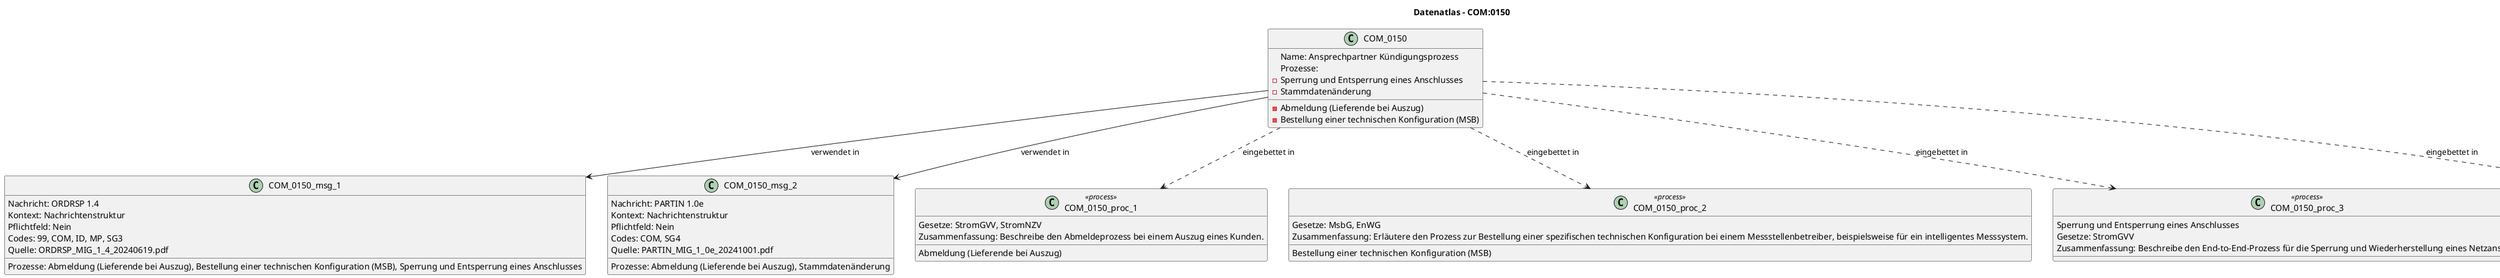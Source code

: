 @startuml
title Datenatlas – COM:0150
class COM_0150 {
  Name: Ansprechpartner Kündigungsprozess
  Prozesse:
    - Abmeldung (Lieferende bei Auszug)
    - Bestellung einer technischen Konfiguration (MSB)
    - Sperrung und Entsperrung eines Anschlusses
    - Stammdatenänderung
}
class COM_0150_msg_1 {
  Nachricht: ORDRSP 1.4
  Kontext: Nachrichtenstruktur
  Pflichtfeld: Nein
  Codes: 99, COM, ID, MP, SG3
  Prozesse: Abmeldung (Lieferende bei Auszug), Bestellung einer technischen Konfiguration (MSB), Sperrung und Entsperrung eines Anschlusses
  Quelle: ORDRSP_MIG_1_4_20240619.pdf
}
COM_0150 --> COM_0150_msg_1 : verwendet in
class COM_0150_msg_2 {
  Nachricht: PARTIN 1.0e
  Kontext: Nachrichtenstruktur
  Pflichtfeld: Nein
  Codes: COM, SG4
  Prozesse: Abmeldung (Lieferende bei Auszug), Stammdatenänderung
  Quelle: PARTIN_MIG_1_0e_20241001.pdf
}
COM_0150 --> COM_0150_msg_2 : verwendet in
class COM_0150_proc_1 <<process>> {
  Abmeldung (Lieferende bei Auszug)
  Gesetze: StromGVV, StromNZV
  Zusammenfassung: Beschreibe den Abmeldeprozess bei einem Auszug eines Kunden.
}
COM_0150 ..> COM_0150_proc_1 : eingebettet in
class COM_0150_proc_2 <<process>> {
  Bestellung einer technischen Konfiguration (MSB)
  Gesetze: MsbG, EnWG
  Zusammenfassung: Erläutere den Prozess zur Bestellung einer spezifischen technischen Konfiguration bei einem Messstellenbetreiber, beispielsweise für ein intelligentes Messsystem.
}
COM_0150 ..> COM_0150_proc_2 : eingebettet in
class COM_0150_proc_3 <<process>> {
  Sperrung und Entsperrung eines Anschlusses
  Gesetze: StromGVV
  Zusammenfassung: Beschreibe den End-to-End-Prozess für die Sperrung und Wiederherstellung eines Netzanschlusses.
}
COM_0150 ..> COM_0150_proc_3 : eingebettet in
class COM_0150_proc_4 <<process>> {
  Stammdatenänderung
  Zusammenfassung: Wie wird eine Stammdatenänderung an einer Marktlokation, wie z.B.
}
COM_0150 ..> COM_0150_proc_4 : eingebettet in
@enduml